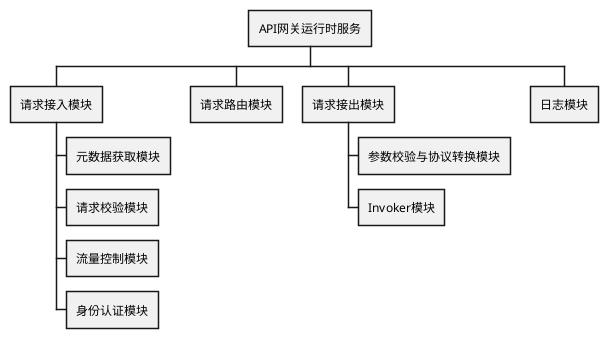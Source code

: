 @startwbs
* API网关运行时服务
** 请求接入模块
*** 元数据获取模块
*** 请求校验模块
*** 流量控制模块
*** 身份认证模块
** 请求路由模块

** 请求接出模块
*** 参数校验与协议转换模块
*** Invoker模块
** 日志模块
@endwbs
